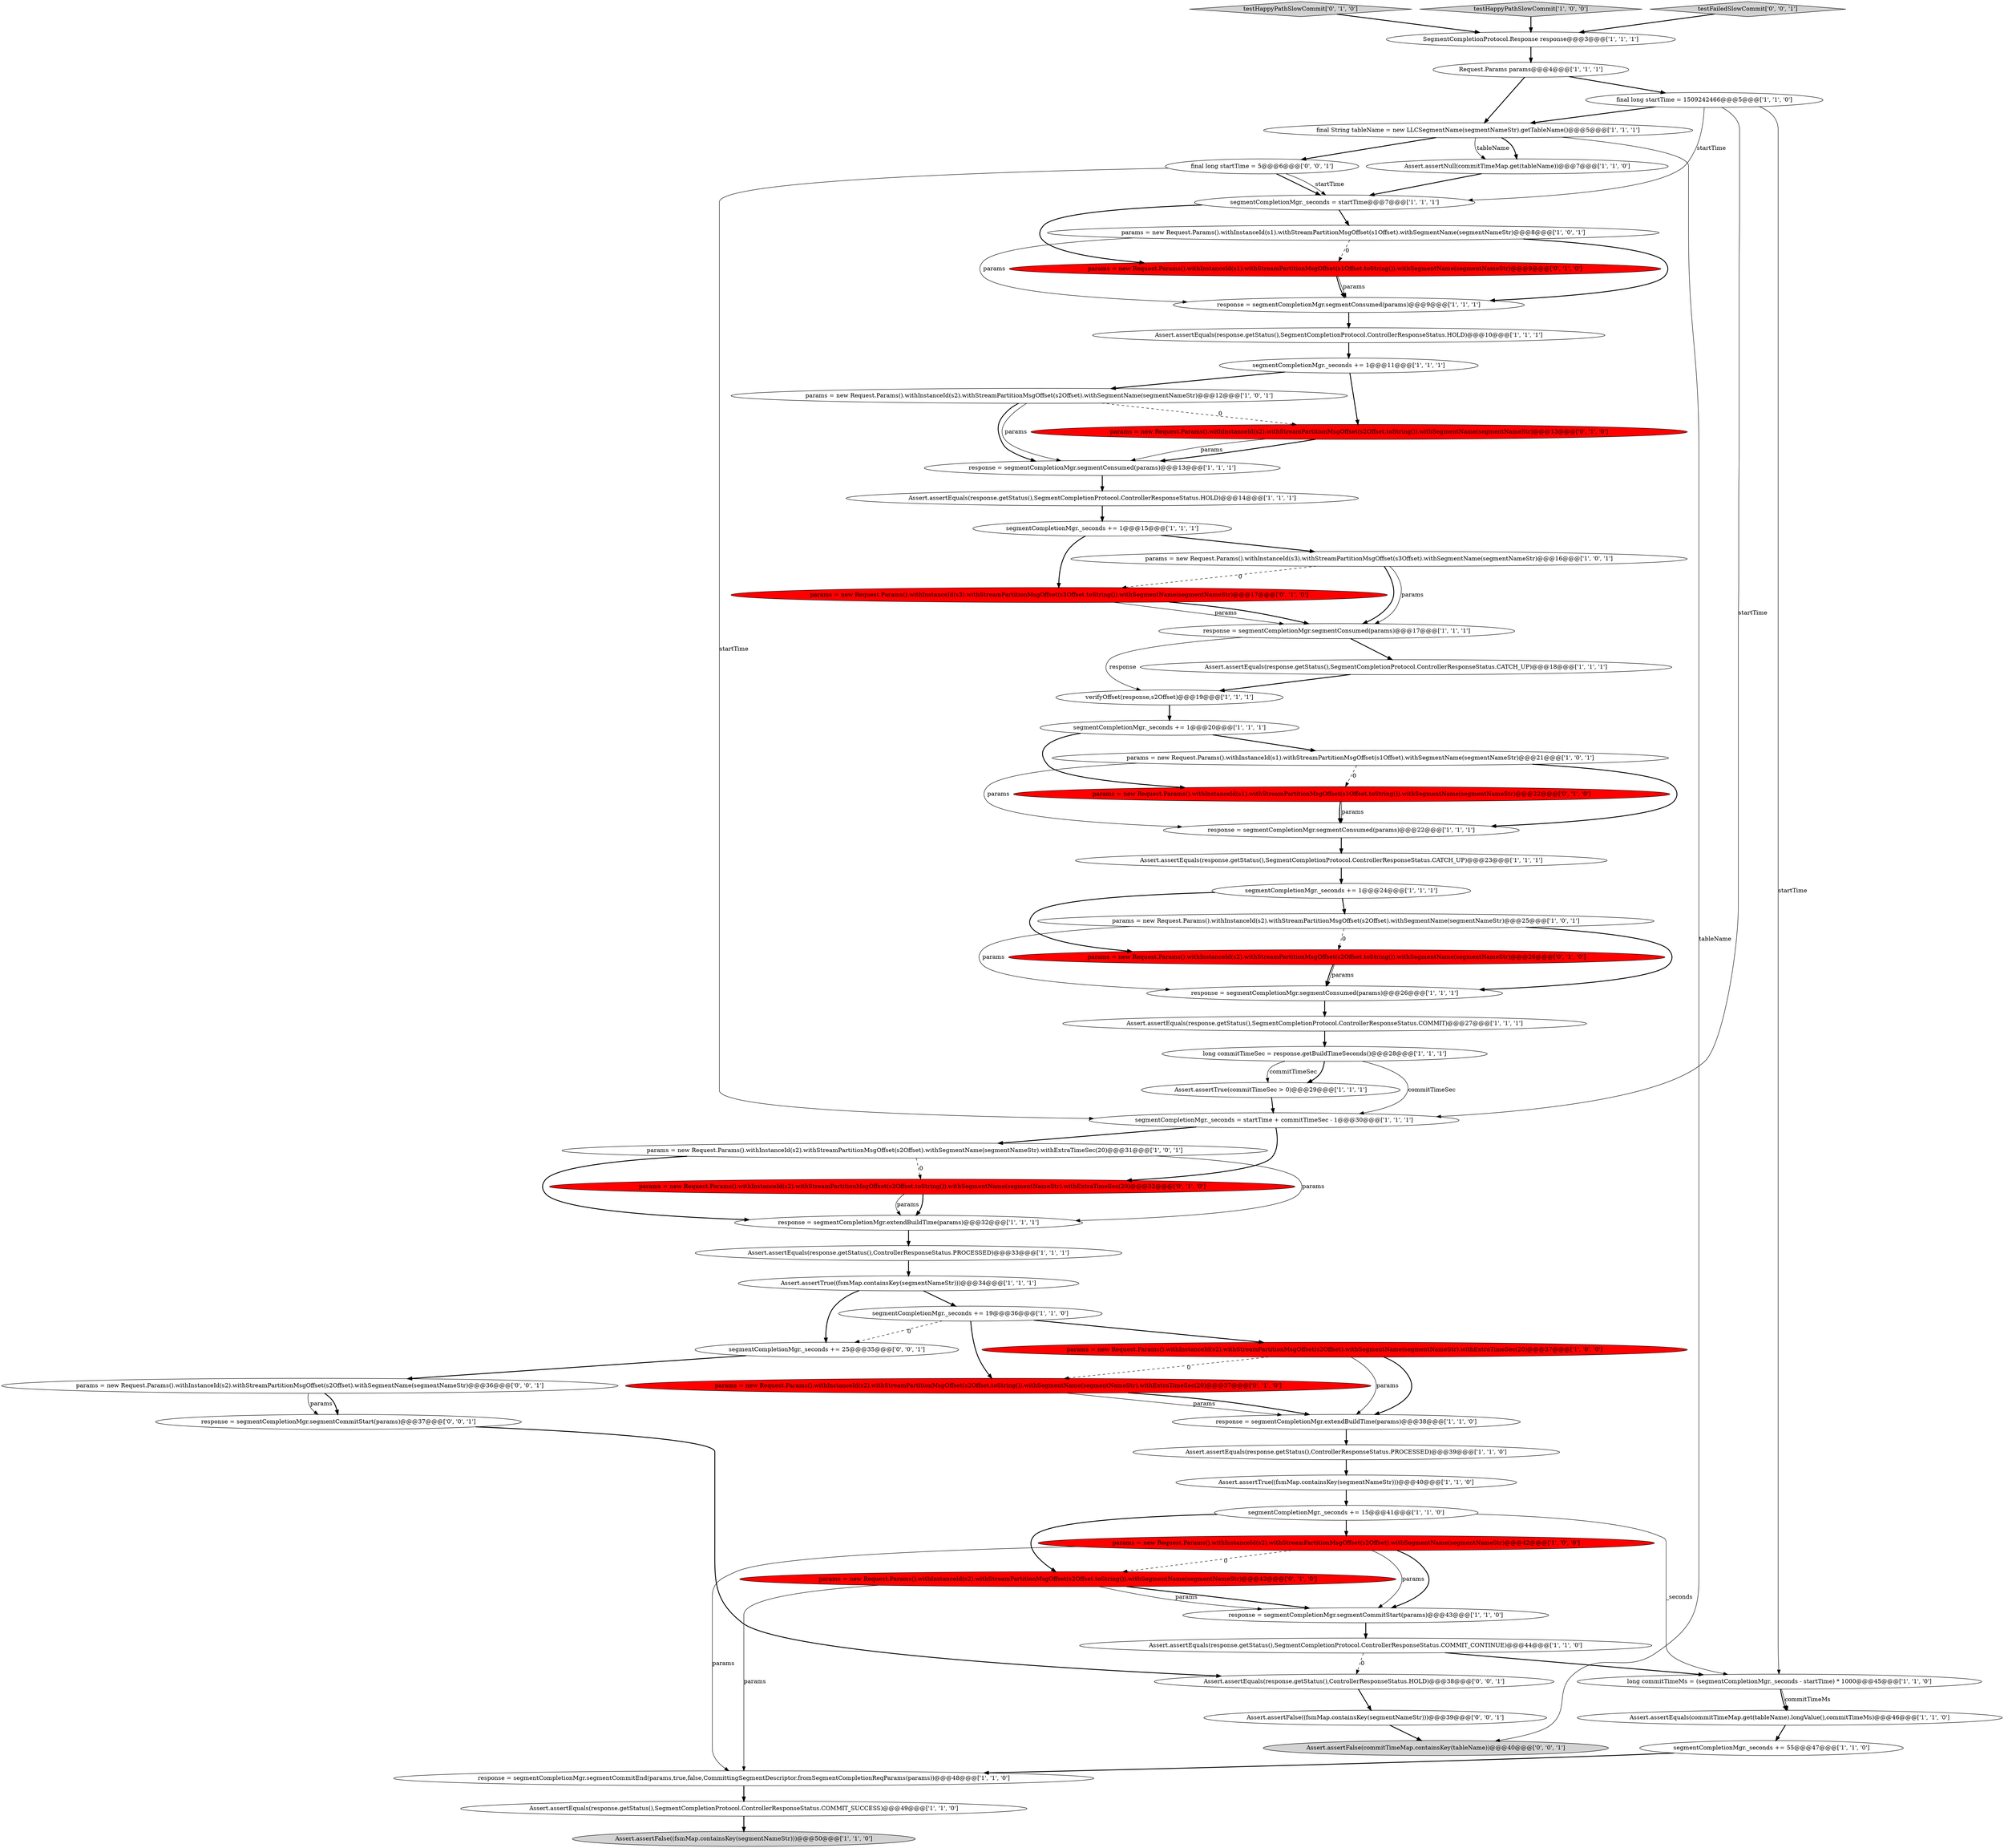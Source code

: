 digraph {
49 [style = filled, label = "params = new Request.Params().withInstanceId(s2).withStreamPartitionMsgOffset(s2Offset.toString()).withSegmentName(segmentNameStr)@@@42@@@['0', '1', '0']", fillcolor = red, shape = ellipse image = "AAA1AAABBB2BBB"];
26 [style = filled, label = "params = new Request.Params().withInstanceId(s2).withStreamPartitionMsgOffset(s2Offset).withSegmentName(segmentNameStr)@@@25@@@['1', '0', '1']", fillcolor = white, shape = ellipse image = "AAA0AAABBB1BBB"];
46 [style = filled, label = "response = segmentCompletionMgr.extendBuildTime(params)@@@38@@@['1', '1', '0']", fillcolor = white, shape = ellipse image = "AAA0AAABBB1BBB"];
65 [style = filled, label = "segmentCompletionMgr._seconds += 25@@@35@@@['0', '0', '1']", fillcolor = white, shape = ellipse image = "AAA0AAABBB3BBB"];
16 [style = filled, label = "params = new Request.Params().withInstanceId(s2).withStreamPartitionMsgOffset(s2Offset).withSegmentName(segmentNameStr).withExtraTimeSec(20)@@@37@@@['1', '0', '0']", fillcolor = red, shape = ellipse image = "AAA1AAABBB1BBB"];
36 [style = filled, label = "segmentCompletionMgr._seconds += 1@@@24@@@['1', '1', '1']", fillcolor = white, shape = ellipse image = "AAA0AAABBB1BBB"];
29 [style = filled, label = "verifyOffset(response,s2Offset)@@@19@@@['1', '1', '1']", fillcolor = white, shape = ellipse image = "AAA0AAABBB1BBB"];
43 [style = filled, label = "Assert.assertFalse((fsmMap.containsKey(segmentNameStr)))@@@50@@@['1', '1', '0']", fillcolor = lightgray, shape = ellipse image = "AAA0AAABBB1BBB"];
32 [style = filled, label = "response = segmentCompletionMgr.segmentConsumed(params)@@@13@@@['1', '1', '1']", fillcolor = white, shape = ellipse image = "AAA0AAABBB1BBB"];
55 [style = filled, label = "params = new Request.Params().withInstanceId(s3).withStreamPartitionMsgOffset(s3Offset.toString()).withSegmentName(segmentNameStr)@@@17@@@['0', '1', '0']", fillcolor = red, shape = ellipse image = "AAA1AAABBB2BBB"];
20 [style = filled, label = "response = segmentCompletionMgr.segmentConsumed(params)@@@17@@@['1', '1', '1']", fillcolor = white, shape = ellipse image = "AAA0AAABBB1BBB"];
48 [style = filled, label = "segmentCompletionMgr._seconds += 55@@@47@@@['1', '1', '0']", fillcolor = white, shape = ellipse image = "AAA0AAABBB1BBB"];
8 [style = filled, label = "segmentCompletionMgr._seconds += 15@@@41@@@['1', '1', '0']", fillcolor = white, shape = ellipse image = "AAA0AAABBB1BBB"];
7 [style = filled, label = "Assert.assertEquals(response.getStatus(),ControllerResponseStatus.PROCESSED)@@@39@@@['1', '1', '0']", fillcolor = white, shape = ellipse image = "AAA0AAABBB1BBB"];
21 [style = filled, label = "final long startTime = 1509242466@@@5@@@['1', '1', '0']", fillcolor = white, shape = ellipse image = "AAA0AAABBB1BBB"];
22 [style = filled, label = "SegmentCompletionProtocol.Response response@@@3@@@['1', '1', '1']", fillcolor = white, shape = ellipse image = "AAA0AAABBB1BBB"];
64 [style = filled, label = "Assert.assertFalse((fsmMap.containsKey(segmentNameStr)))@@@39@@@['0', '0', '1']", fillcolor = white, shape = ellipse image = "AAA0AAABBB3BBB"];
59 [style = filled, label = "response = segmentCompletionMgr.segmentCommitStart(params)@@@37@@@['0', '0', '1']", fillcolor = white, shape = ellipse image = "AAA0AAABBB3BBB"];
2 [style = filled, label = "Request.Params params@@@4@@@['1', '1', '1']", fillcolor = white, shape = ellipse image = "AAA0AAABBB1BBB"];
13 [style = filled, label = "Assert.assertEquals(response.getStatus(),SegmentCompletionProtocol.ControllerResponseStatus.COMMIT_SUCCESS)@@@49@@@['1', '1', '0']", fillcolor = white, shape = ellipse image = "AAA0AAABBB1BBB"];
15 [style = filled, label = "segmentCompletionMgr._seconds = startTime@@@7@@@['1', '1', '1']", fillcolor = white, shape = ellipse image = "AAA0AAABBB1BBB"];
25 [style = filled, label = "long commitTimeSec = response.getBuildTimeSeconds()@@@28@@@['1', '1', '1']", fillcolor = white, shape = ellipse image = "AAA0AAABBB1BBB"];
37 [style = filled, label = "Assert.assertTrue((fsmMap.containsKey(segmentNameStr)))@@@34@@@['1', '1', '1']", fillcolor = white, shape = ellipse image = "AAA0AAABBB1BBB"];
39 [style = filled, label = "params = new Request.Params().withInstanceId(s1).withStreamPartitionMsgOffset(s1Offset).withSegmentName(segmentNameStr)@@@8@@@['1', '0', '1']", fillcolor = white, shape = ellipse image = "AAA0AAABBB1BBB"];
42 [style = filled, label = "Assert.assertEquals(response.getStatus(),SegmentCompletionProtocol.ControllerResponseStatus.CATCH_UP)@@@18@@@['1', '1', '1']", fillcolor = white, shape = ellipse image = "AAA0AAABBB1BBB"];
12 [style = filled, label = "response = segmentCompletionMgr.segmentCommitEnd(params,true,false,CommittingSegmentDescriptor.fromSegmentCompletionReqParams(params))@@@48@@@['1', '1', '0']", fillcolor = white, shape = ellipse image = "AAA0AAABBB1BBB"];
53 [style = filled, label = "params = new Request.Params().withInstanceId(s2).withStreamPartitionMsgOffset(s2Offset.toString()).withSegmentName(segmentNameStr).withExtraTimeSec(20)@@@37@@@['0', '1', '0']", fillcolor = red, shape = ellipse image = "AAA1AAABBB2BBB"];
58 [style = filled, label = "params = new Request.Params().withInstanceId(s2).withStreamPartitionMsgOffset(s2Offset).withSegmentName(segmentNameStr)@@@36@@@['0', '0', '1']", fillcolor = white, shape = ellipse image = "AAA0AAABBB3BBB"];
54 [style = filled, label = "testHappyPathSlowCommit['0', '1', '0']", fillcolor = lightgray, shape = diamond image = "AAA0AAABBB2BBB"];
10 [style = filled, label = "testHappyPathSlowCommit['1', '0', '0']", fillcolor = lightgray, shape = diamond image = "AAA0AAABBB1BBB"];
23 [style = filled, label = "final String tableName = new LLCSegmentName(segmentNameStr).getTableName()@@@5@@@['1', '1', '1']", fillcolor = white, shape = ellipse image = "AAA0AAABBB1BBB"];
28 [style = filled, label = "segmentCompletionMgr._seconds += 19@@@36@@@['1', '1', '0']", fillcolor = white, shape = ellipse image = "AAA0AAABBB1BBB"];
11 [style = filled, label = "Assert.assertNull(commitTimeMap.get(tableName))@@@7@@@['1', '1', '0']", fillcolor = white, shape = ellipse image = "AAA0AAABBB1BBB"];
24 [style = filled, label = "segmentCompletionMgr._seconds += 1@@@20@@@['1', '1', '1']", fillcolor = white, shape = ellipse image = "AAA0AAABBB1BBB"];
40 [style = filled, label = "params = new Request.Params().withInstanceId(s3).withStreamPartitionMsgOffset(s3Offset).withSegmentName(segmentNameStr)@@@16@@@['1', '0', '1']", fillcolor = white, shape = ellipse image = "AAA0AAABBB1BBB"];
14 [style = filled, label = "segmentCompletionMgr._seconds = startTime + commitTimeSec - 1@@@30@@@['1', '1', '1']", fillcolor = white, shape = ellipse image = "AAA0AAABBB1BBB"];
3 [style = filled, label = "params = new Request.Params().withInstanceId(s1).withStreamPartitionMsgOffset(s1Offset).withSegmentName(segmentNameStr)@@@21@@@['1', '0', '1']", fillcolor = white, shape = ellipse image = "AAA0AAABBB1BBB"];
50 [style = filled, label = "params = new Request.Params().withInstanceId(s1).withStreamPartitionMsgOffset(s1Offset.toString()).withSegmentName(segmentNameStr)@@@22@@@['0', '1', '0']", fillcolor = red, shape = ellipse image = "AAA1AAABBB2BBB"];
1 [style = filled, label = "response = segmentCompletionMgr.segmentConsumed(params)@@@26@@@['1', '1', '1']", fillcolor = white, shape = ellipse image = "AAA0AAABBB1BBB"];
17 [style = filled, label = "Assert.assertEquals(response.getStatus(),ControllerResponseStatus.PROCESSED)@@@33@@@['1', '1', '1']", fillcolor = white, shape = ellipse image = "AAA0AAABBB1BBB"];
61 [style = filled, label = "testFailedSlowCommit['0', '0', '1']", fillcolor = lightgray, shape = diamond image = "AAA0AAABBB3BBB"];
38 [style = filled, label = "long commitTimeMs = (segmentCompletionMgr._seconds - startTime) * 1000@@@45@@@['1', '1', '0']", fillcolor = white, shape = ellipse image = "AAA0AAABBB1BBB"];
31 [style = filled, label = "segmentCompletionMgr._seconds += 1@@@11@@@['1', '1', '1']", fillcolor = white, shape = ellipse image = "AAA0AAABBB1BBB"];
63 [style = filled, label = "Assert.assertFalse(commitTimeMap.containsKey(tableName))@@@40@@@['0', '0', '1']", fillcolor = lightgray, shape = ellipse image = "AAA0AAABBB3BBB"];
5 [style = filled, label = "Assert.assertEquals(response.getStatus(),SegmentCompletionProtocol.ControllerResponseStatus.COMMIT_CONTINUE)@@@44@@@['1', '1', '0']", fillcolor = white, shape = ellipse image = "AAA0AAABBB1BBB"];
41 [style = filled, label = "Assert.assertEquals(commitTimeMap.get(tableName).longValue(),commitTimeMs)@@@46@@@['1', '1', '0']", fillcolor = white, shape = ellipse image = "AAA0AAABBB1BBB"];
51 [style = filled, label = "params = new Request.Params().withInstanceId(s2).withStreamPartitionMsgOffset(s2Offset.toString()).withSegmentName(segmentNameStr).withExtraTimeSec(20)@@@32@@@['0', '1', '0']", fillcolor = red, shape = ellipse image = "AAA1AAABBB2BBB"];
60 [style = filled, label = "Assert.assertEquals(response.getStatus(),ControllerResponseStatus.HOLD)@@@38@@@['0', '0', '1']", fillcolor = white, shape = ellipse image = "AAA0AAABBB3BBB"];
52 [style = filled, label = "params = new Request.Params().withInstanceId(s2).withStreamPartitionMsgOffset(s2Offset.toString()).withSegmentName(segmentNameStr)@@@13@@@['0', '1', '0']", fillcolor = red, shape = ellipse image = "AAA1AAABBB2BBB"];
18 [style = filled, label = "Assert.assertTrue(commitTimeSec > 0)@@@29@@@['1', '1', '1']", fillcolor = white, shape = ellipse image = "AAA0AAABBB1BBB"];
0 [style = filled, label = "params = new Request.Params().withInstanceId(s2).withStreamPartitionMsgOffset(s2Offset).withSegmentName(segmentNameStr)@@@12@@@['1', '0', '1']", fillcolor = white, shape = ellipse image = "AAA0AAABBB1BBB"];
9 [style = filled, label = "Assert.assertEquals(response.getStatus(),SegmentCompletionProtocol.ControllerResponseStatus.HOLD)@@@14@@@['1', '1', '1']", fillcolor = white, shape = ellipse image = "AAA0AAABBB1BBB"];
4 [style = filled, label = "response = segmentCompletionMgr.segmentCommitStart(params)@@@43@@@['1', '1', '0']", fillcolor = white, shape = ellipse image = "AAA0AAABBB1BBB"];
27 [style = filled, label = "response = segmentCompletionMgr.extendBuildTime(params)@@@32@@@['1', '1', '1']", fillcolor = white, shape = ellipse image = "AAA0AAABBB1BBB"];
47 [style = filled, label = "params = new Request.Params().withInstanceId(s2).withStreamPartitionMsgOffset(s2Offset).withSegmentName(segmentNameStr)@@@42@@@['1', '0', '0']", fillcolor = red, shape = ellipse image = "AAA1AAABBB1BBB"];
19 [style = filled, label = "response = segmentCompletionMgr.segmentConsumed(params)@@@9@@@['1', '1', '1']", fillcolor = white, shape = ellipse image = "AAA0AAABBB1BBB"];
34 [style = filled, label = "Assert.assertEquals(response.getStatus(),SegmentCompletionProtocol.ControllerResponseStatus.HOLD)@@@10@@@['1', '1', '1']", fillcolor = white, shape = ellipse image = "AAA0AAABBB1BBB"];
62 [style = filled, label = "final long startTime = 5@@@6@@@['0', '0', '1']", fillcolor = white, shape = ellipse image = "AAA0AAABBB3BBB"];
6 [style = filled, label = "Assert.assertEquals(response.getStatus(),SegmentCompletionProtocol.ControllerResponseStatus.CATCH_UP)@@@23@@@['1', '1', '1']", fillcolor = white, shape = ellipse image = "AAA0AAABBB1BBB"];
44 [style = filled, label = "response = segmentCompletionMgr.segmentConsumed(params)@@@22@@@['1', '1', '1']", fillcolor = white, shape = ellipse image = "AAA0AAABBB1BBB"];
57 [style = filled, label = "params = new Request.Params().withInstanceId(s1).withStreamPartitionMsgOffset(s1Offset.toString()).withSegmentName(segmentNameStr)@@@9@@@['0', '1', '0']", fillcolor = red, shape = ellipse image = "AAA1AAABBB2BBB"];
35 [style = filled, label = "segmentCompletionMgr._seconds += 1@@@15@@@['1', '1', '1']", fillcolor = white, shape = ellipse image = "AAA0AAABBB1BBB"];
30 [style = filled, label = "Assert.assertTrue((fsmMap.containsKey(segmentNameStr)))@@@40@@@['1', '1', '0']", fillcolor = white, shape = ellipse image = "AAA0AAABBB1BBB"];
33 [style = filled, label = "Assert.assertEquals(response.getStatus(),SegmentCompletionProtocol.ControllerResponseStatus.COMMIT)@@@27@@@['1', '1', '1']", fillcolor = white, shape = ellipse image = "AAA0AAABBB1BBB"];
45 [style = filled, label = "params = new Request.Params().withInstanceId(s2).withStreamPartitionMsgOffset(s2Offset).withSegmentName(segmentNameStr).withExtraTimeSec(20)@@@31@@@['1', '0', '1']", fillcolor = white, shape = ellipse image = "AAA0AAABBB1BBB"];
56 [style = filled, label = "params = new Request.Params().withInstanceId(s2).withStreamPartitionMsgOffset(s2Offset.toString()).withSegmentName(segmentNameStr)@@@26@@@['0', '1', '0']", fillcolor = red, shape = ellipse image = "AAA1AAABBB2BBB"];
39->19 [style = bold, label=""];
37->28 [style = bold, label=""];
7->30 [style = bold, label=""];
35->55 [style = bold, label=""];
56->1 [style = bold, label=""];
58->59 [style = solid, label="params"];
50->44 [style = bold, label=""];
45->27 [style = bold, label=""];
38->41 [style = bold, label=""];
52->32 [style = solid, label="params"];
40->20 [style = bold, label=""];
56->1 [style = solid, label="params"];
15->57 [style = bold, label=""];
5->38 [style = bold, label=""];
42->29 [style = bold, label=""];
53->46 [style = solid, label="params"];
9->35 [style = bold, label=""];
50->44 [style = solid, label="params"];
21->15 [style = solid, label="startTime"];
2->23 [style = bold, label=""];
48->12 [style = bold, label=""];
41->48 [style = bold, label=""];
1->33 [style = bold, label=""];
61->22 [style = bold, label=""];
33->25 [style = bold, label=""];
46->7 [style = bold, label=""];
27->17 [style = bold, label=""];
8->47 [style = bold, label=""];
58->59 [style = bold, label=""];
49->4 [style = bold, label=""];
47->49 [style = dashed, label="0"];
30->8 [style = bold, label=""];
40->55 [style = dashed, label="0"];
0->32 [style = solid, label="params"];
45->27 [style = solid, label="params"];
23->62 [style = bold, label=""];
19->34 [style = bold, label=""];
59->60 [style = bold, label=""];
20->29 [style = solid, label="response"];
26->1 [style = bold, label=""];
60->64 [style = bold, label=""];
34->31 [style = bold, label=""];
47->4 [style = solid, label="params"];
28->65 [style = dashed, label="0"];
17->37 [style = bold, label=""];
35->40 [style = bold, label=""];
2->21 [style = bold, label=""];
21->14 [style = solid, label="startTime"];
13->43 [style = bold, label=""];
47->12 [style = solid, label="params"];
51->27 [style = bold, label=""];
24->3 [style = bold, label=""];
21->23 [style = bold, label=""];
22->2 [style = bold, label=""];
38->41 [style = solid, label="commitTimeMs"];
31->52 [style = bold, label=""];
31->0 [style = bold, label=""];
23->63 [style = solid, label="tableName"];
57->19 [style = bold, label=""];
25->18 [style = bold, label=""];
62->14 [style = solid, label="startTime"];
21->38 [style = solid, label="startTime"];
54->22 [style = bold, label=""];
16->53 [style = dashed, label="0"];
5->60 [style = dashed, label="0"];
37->65 [style = bold, label=""];
0->52 [style = dashed, label="0"];
32->9 [style = bold, label=""];
12->13 [style = bold, label=""];
53->46 [style = bold, label=""];
3->44 [style = bold, label=""];
45->51 [style = dashed, label="0"];
20->42 [style = bold, label=""];
0->32 [style = bold, label=""];
23->11 [style = bold, label=""];
62->15 [style = bold, label=""];
4->5 [style = bold, label=""];
24->50 [style = bold, label=""];
16->46 [style = bold, label=""];
57->19 [style = solid, label="params"];
10->22 [style = bold, label=""];
36->56 [style = bold, label=""];
3->44 [style = solid, label="params"];
44->6 [style = bold, label=""];
26->1 [style = solid, label="params"];
55->20 [style = solid, label="params"];
55->20 [style = bold, label=""];
23->11 [style = solid, label="tableName"];
28->53 [style = bold, label=""];
49->4 [style = solid, label="params"];
64->63 [style = bold, label=""];
39->57 [style = dashed, label="0"];
14->51 [style = bold, label=""];
51->27 [style = solid, label="params"];
16->46 [style = solid, label="params"];
36->26 [style = bold, label=""];
14->45 [style = bold, label=""];
28->16 [style = bold, label=""];
6->36 [style = bold, label=""];
40->20 [style = solid, label="params"];
11->15 [style = bold, label=""];
39->19 [style = solid, label="params"];
49->12 [style = solid, label="params"];
65->58 [style = bold, label=""];
3->50 [style = dashed, label="0"];
52->32 [style = bold, label=""];
62->15 [style = solid, label="startTime"];
8->38 [style = solid, label="_seconds"];
15->39 [style = bold, label=""];
25->18 [style = solid, label="commitTimeSec"];
8->49 [style = bold, label=""];
29->24 [style = bold, label=""];
18->14 [style = bold, label=""];
25->14 [style = solid, label="commitTimeSec"];
26->56 [style = dashed, label="0"];
47->4 [style = bold, label=""];
}
